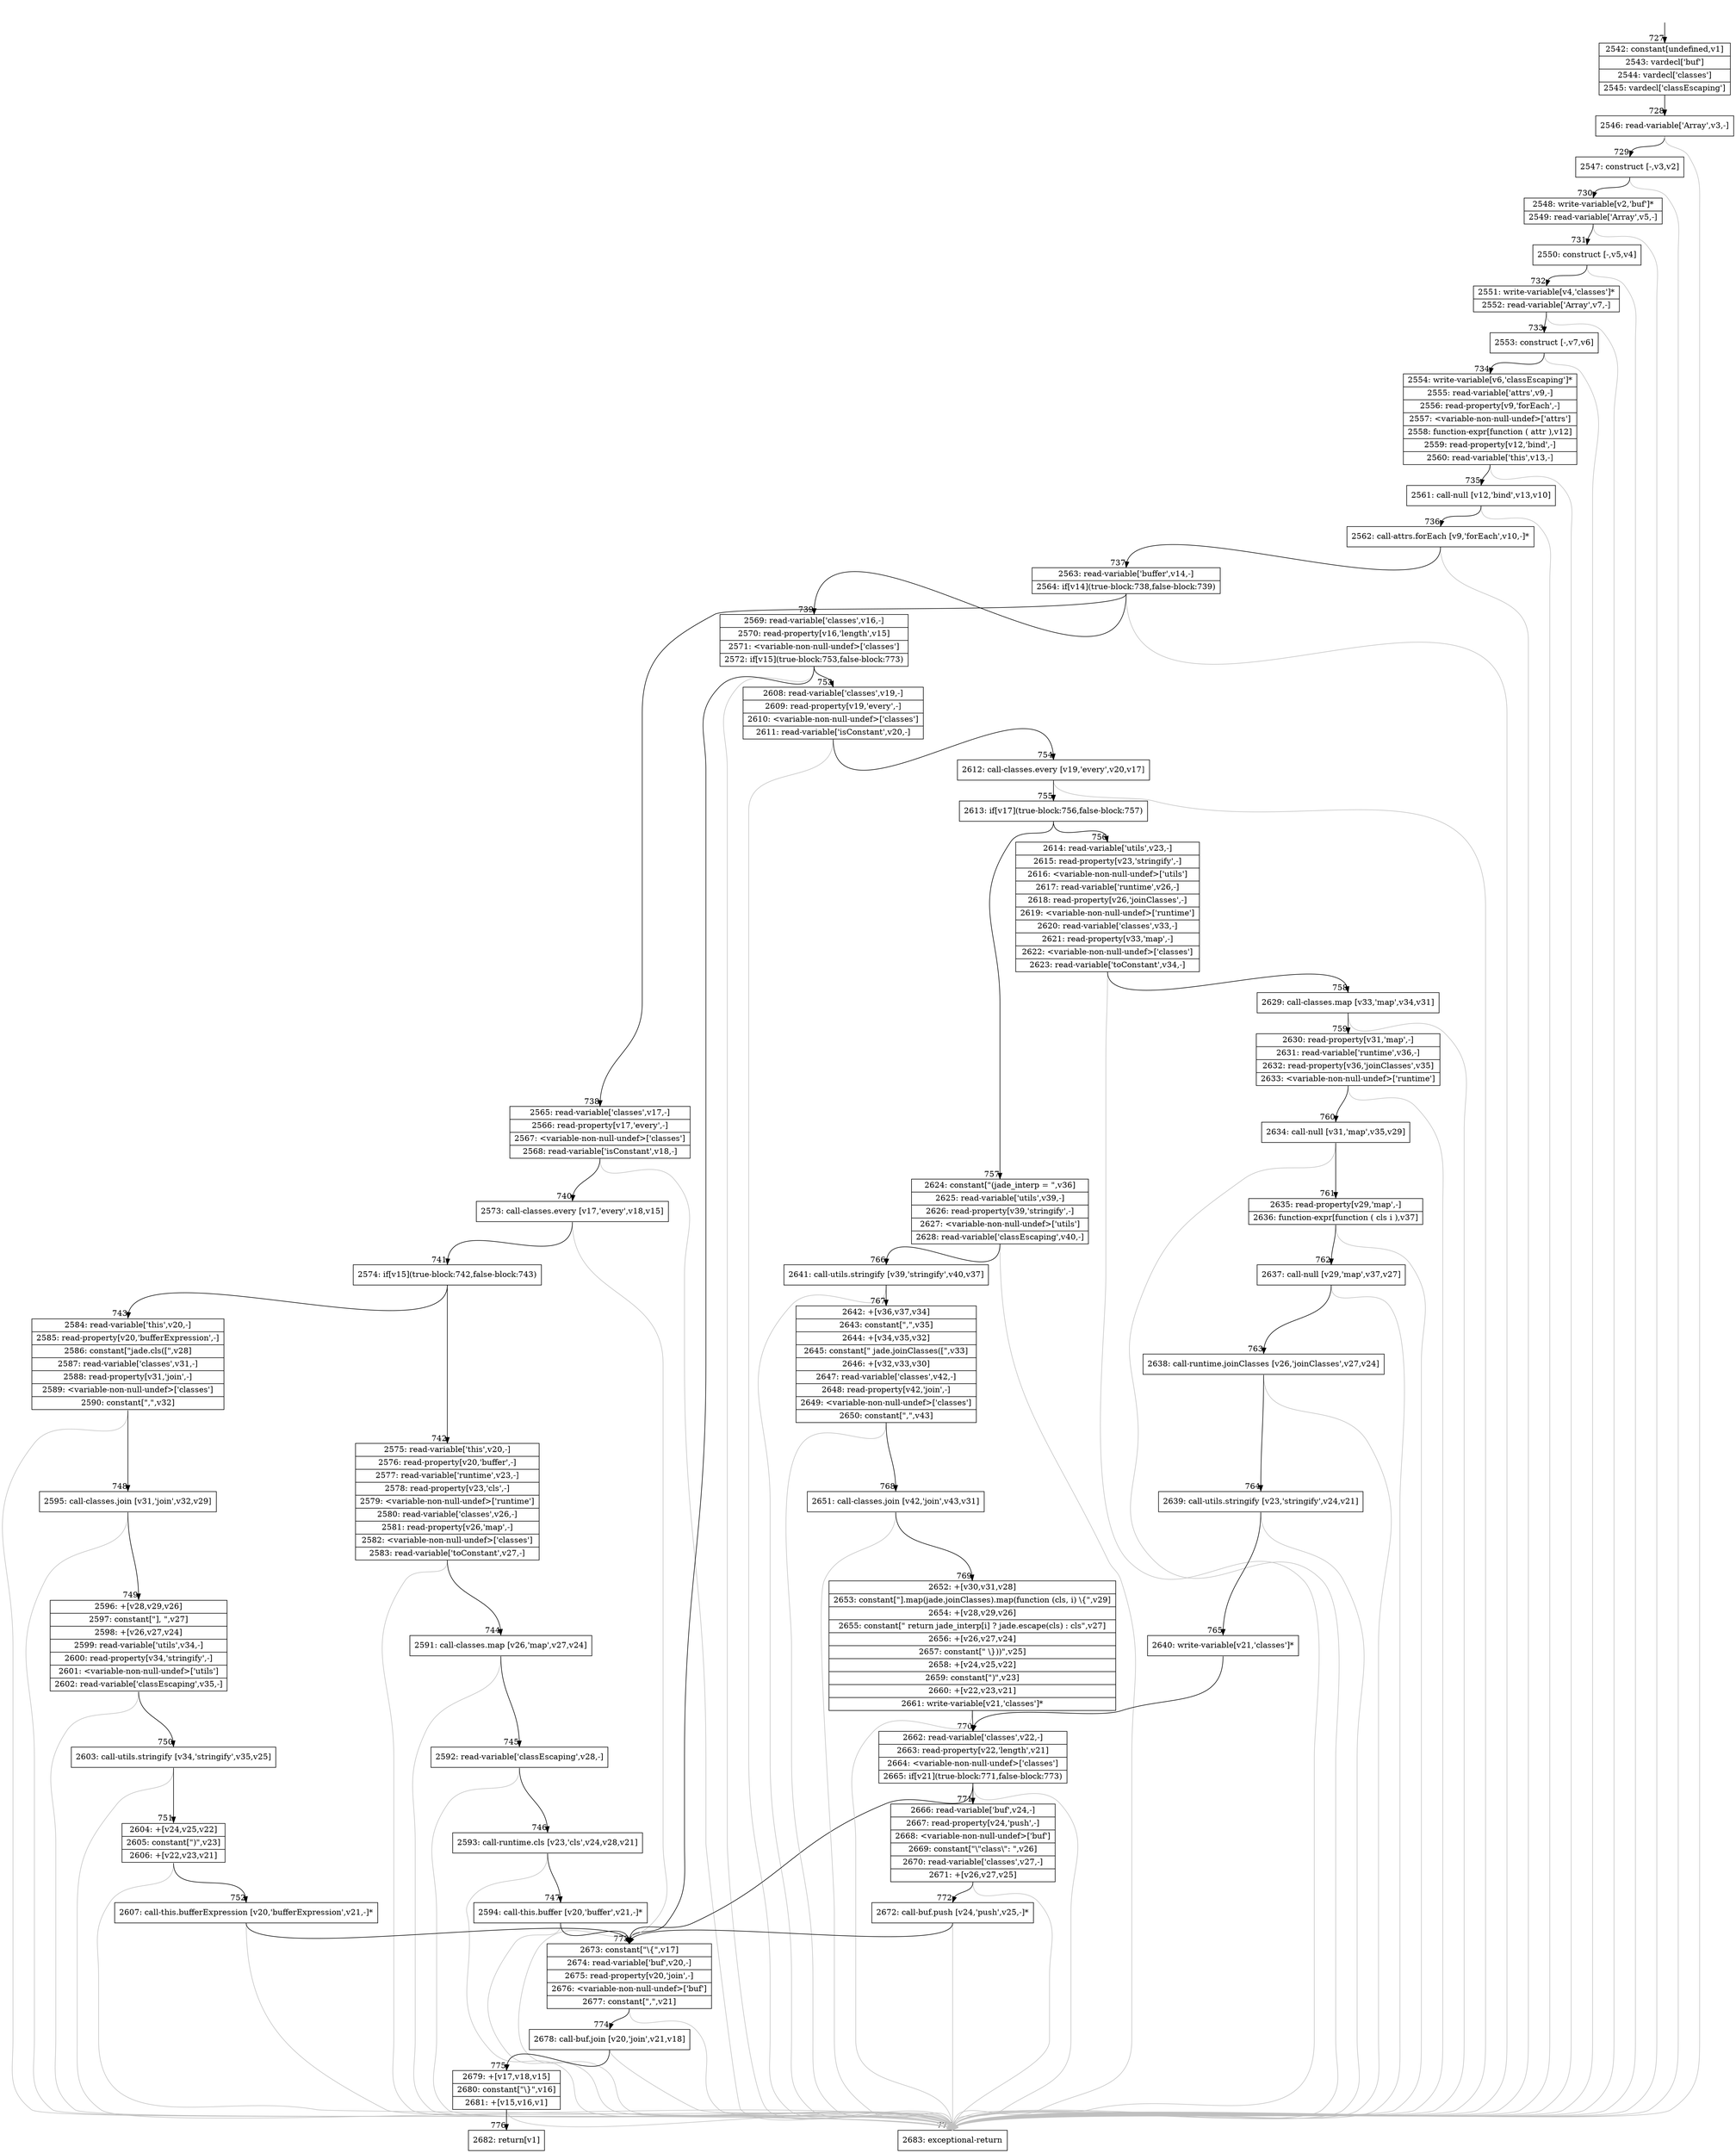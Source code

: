 digraph {
rankdir="TD"
BB_entry36[shape=none,label=""];
BB_entry36 -> BB727 [tailport=s, headport=n, headlabel="    727"]
BB727 [shape=record label="{2542: constant[undefined,v1]|2543: vardecl['buf']|2544: vardecl['classes']|2545: vardecl['classEscaping']}" ] 
BB727 -> BB728 [tailport=s, headport=n, headlabel="      728"]
BB728 [shape=record label="{2546: read-variable['Array',v3,-]}" ] 
BB728 -> BB729 [tailport=s, headport=n, headlabel="      729"]
BB728 -> BB777 [tailport=s, headport=n, color=gray, headlabel="      777"]
BB729 [shape=record label="{2547: construct [-,v3,v2]}" ] 
BB729 -> BB730 [tailport=s, headport=n, headlabel="      730"]
BB729 -> BB777 [tailport=s, headport=n, color=gray]
BB730 [shape=record label="{2548: write-variable[v2,'buf']*|2549: read-variable['Array',v5,-]}" ] 
BB730 -> BB731 [tailport=s, headport=n, headlabel="      731"]
BB730 -> BB777 [tailport=s, headport=n, color=gray]
BB731 [shape=record label="{2550: construct [-,v5,v4]}" ] 
BB731 -> BB732 [tailport=s, headport=n, headlabel="      732"]
BB731 -> BB777 [tailport=s, headport=n, color=gray]
BB732 [shape=record label="{2551: write-variable[v4,'classes']*|2552: read-variable['Array',v7,-]}" ] 
BB732 -> BB733 [tailport=s, headport=n, headlabel="      733"]
BB732 -> BB777 [tailport=s, headport=n, color=gray]
BB733 [shape=record label="{2553: construct [-,v7,v6]}" ] 
BB733 -> BB734 [tailport=s, headport=n, headlabel="      734"]
BB733 -> BB777 [tailport=s, headport=n, color=gray]
BB734 [shape=record label="{2554: write-variable[v6,'classEscaping']*|2555: read-variable['attrs',v9,-]|2556: read-property[v9,'forEach',-]|2557: \<variable-non-null-undef\>['attrs']|2558: function-expr[function ( attr ),v12]|2559: read-property[v12,'bind',-]|2560: read-variable['this',v13,-]}" ] 
BB734 -> BB735 [tailport=s, headport=n, headlabel="      735"]
BB734 -> BB777 [tailport=s, headport=n, color=gray]
BB735 [shape=record label="{2561: call-null [v12,'bind',v13,v10]}" ] 
BB735 -> BB736 [tailport=s, headport=n, headlabel="      736"]
BB735 -> BB777 [tailport=s, headport=n, color=gray]
BB736 [shape=record label="{2562: call-attrs.forEach [v9,'forEach',v10,-]*}" ] 
BB736 -> BB737 [tailport=s, headport=n, headlabel="      737"]
BB736 -> BB777 [tailport=s, headport=n, color=gray]
BB737 [shape=record label="{2563: read-variable['buffer',v14,-]|2564: if[v14](true-block:738,false-block:739)}" ] 
BB737 -> BB738 [tailport=s, headport=n, headlabel="      738"]
BB737 -> BB739 [tailport=s, headport=n, headlabel="      739"]
BB737 -> BB777 [tailport=s, headport=n, color=gray]
BB738 [shape=record label="{2565: read-variable['classes',v17,-]|2566: read-property[v17,'every',-]|2567: \<variable-non-null-undef\>['classes']|2568: read-variable['isConstant',v18,-]}" ] 
BB738 -> BB740 [tailport=s, headport=n, headlabel="      740"]
BB738 -> BB777 [tailport=s, headport=n, color=gray]
BB739 [shape=record label="{2569: read-variable['classes',v16,-]|2570: read-property[v16,'length',v15]|2571: \<variable-non-null-undef\>['classes']|2572: if[v15](true-block:753,false-block:773)}" ] 
BB739 -> BB753 [tailport=s, headport=n, headlabel="      753"]
BB739 -> BB773 [tailport=s, headport=n, headlabel="      773"]
BB739 -> BB777 [tailport=s, headport=n, color=gray]
BB740 [shape=record label="{2573: call-classes.every [v17,'every',v18,v15]}" ] 
BB740 -> BB741 [tailport=s, headport=n, headlabel="      741"]
BB740 -> BB777 [tailport=s, headport=n, color=gray]
BB741 [shape=record label="{2574: if[v15](true-block:742,false-block:743)}" ] 
BB741 -> BB742 [tailport=s, headport=n, headlabel="      742"]
BB741 -> BB743 [tailport=s, headport=n, headlabel="      743"]
BB742 [shape=record label="{2575: read-variable['this',v20,-]|2576: read-property[v20,'buffer',-]|2577: read-variable['runtime',v23,-]|2578: read-property[v23,'cls',-]|2579: \<variable-non-null-undef\>['runtime']|2580: read-variable['classes',v26,-]|2581: read-property[v26,'map',-]|2582: \<variable-non-null-undef\>['classes']|2583: read-variable['toConstant',v27,-]}" ] 
BB742 -> BB744 [tailport=s, headport=n, headlabel="      744"]
BB742 -> BB777 [tailport=s, headport=n, color=gray]
BB743 [shape=record label="{2584: read-variable['this',v20,-]|2585: read-property[v20,'bufferExpression',-]|2586: constant[\"jade.cls([\",v28]|2587: read-variable['classes',v31,-]|2588: read-property[v31,'join',-]|2589: \<variable-non-null-undef\>['classes']|2590: constant[\",\",v32]}" ] 
BB743 -> BB748 [tailport=s, headport=n, headlabel="      748"]
BB743 -> BB777 [tailport=s, headport=n, color=gray]
BB744 [shape=record label="{2591: call-classes.map [v26,'map',v27,v24]}" ] 
BB744 -> BB745 [tailport=s, headport=n, headlabel="      745"]
BB744 -> BB777 [tailport=s, headport=n, color=gray]
BB745 [shape=record label="{2592: read-variable['classEscaping',v28,-]}" ] 
BB745 -> BB746 [tailport=s, headport=n, headlabel="      746"]
BB745 -> BB777 [tailport=s, headport=n, color=gray]
BB746 [shape=record label="{2593: call-runtime.cls [v23,'cls',v24,v28,v21]}" ] 
BB746 -> BB747 [tailport=s, headport=n, headlabel="      747"]
BB746 -> BB777 [tailport=s, headport=n, color=gray]
BB747 [shape=record label="{2594: call-this.buffer [v20,'buffer',v21,-]*}" ] 
BB747 -> BB773 [tailport=s, headport=n]
BB747 -> BB777 [tailport=s, headport=n, color=gray]
BB748 [shape=record label="{2595: call-classes.join [v31,'join',v32,v29]}" ] 
BB748 -> BB749 [tailport=s, headport=n, headlabel="      749"]
BB748 -> BB777 [tailport=s, headport=n, color=gray]
BB749 [shape=record label="{2596: +[v28,v29,v26]|2597: constant[\"], \",v27]|2598: +[v26,v27,v24]|2599: read-variable['utils',v34,-]|2600: read-property[v34,'stringify',-]|2601: \<variable-non-null-undef\>['utils']|2602: read-variable['classEscaping',v35,-]}" ] 
BB749 -> BB750 [tailport=s, headport=n, headlabel="      750"]
BB749 -> BB777 [tailport=s, headport=n, color=gray]
BB750 [shape=record label="{2603: call-utils.stringify [v34,'stringify',v35,v25]}" ] 
BB750 -> BB751 [tailport=s, headport=n, headlabel="      751"]
BB750 -> BB777 [tailport=s, headport=n, color=gray]
BB751 [shape=record label="{2604: +[v24,v25,v22]|2605: constant[\")\",v23]|2606: +[v22,v23,v21]}" ] 
BB751 -> BB752 [tailport=s, headport=n, headlabel="      752"]
BB751 -> BB777 [tailport=s, headport=n, color=gray]
BB752 [shape=record label="{2607: call-this.bufferExpression [v20,'bufferExpression',v21,-]*}" ] 
BB752 -> BB773 [tailport=s, headport=n]
BB752 -> BB777 [tailport=s, headport=n, color=gray]
BB753 [shape=record label="{2608: read-variable['classes',v19,-]|2609: read-property[v19,'every',-]|2610: \<variable-non-null-undef\>['classes']|2611: read-variable['isConstant',v20,-]}" ] 
BB753 -> BB754 [tailport=s, headport=n, headlabel="      754"]
BB753 -> BB777 [tailport=s, headport=n, color=gray]
BB754 [shape=record label="{2612: call-classes.every [v19,'every',v20,v17]}" ] 
BB754 -> BB755 [tailport=s, headport=n, headlabel="      755"]
BB754 -> BB777 [tailport=s, headport=n, color=gray]
BB755 [shape=record label="{2613: if[v17](true-block:756,false-block:757)}" ] 
BB755 -> BB756 [tailport=s, headport=n, headlabel="      756"]
BB755 -> BB757 [tailport=s, headport=n, headlabel="      757"]
BB756 [shape=record label="{2614: read-variable['utils',v23,-]|2615: read-property[v23,'stringify',-]|2616: \<variable-non-null-undef\>['utils']|2617: read-variable['runtime',v26,-]|2618: read-property[v26,'joinClasses',-]|2619: \<variable-non-null-undef\>['runtime']|2620: read-variable['classes',v33,-]|2621: read-property[v33,'map',-]|2622: \<variable-non-null-undef\>['classes']|2623: read-variable['toConstant',v34,-]}" ] 
BB756 -> BB758 [tailport=s, headport=n, headlabel="      758"]
BB756 -> BB777 [tailport=s, headport=n, color=gray]
BB757 [shape=record label="{2624: constant[\"(jade_interp = \",v36]|2625: read-variable['utils',v39,-]|2626: read-property[v39,'stringify',-]|2627: \<variable-non-null-undef\>['utils']|2628: read-variable['classEscaping',v40,-]}" ] 
BB757 -> BB766 [tailport=s, headport=n, headlabel="      766"]
BB757 -> BB777 [tailport=s, headport=n, color=gray]
BB758 [shape=record label="{2629: call-classes.map [v33,'map',v34,v31]}" ] 
BB758 -> BB759 [tailport=s, headport=n, headlabel="      759"]
BB758 -> BB777 [tailport=s, headport=n, color=gray]
BB759 [shape=record label="{2630: read-property[v31,'map',-]|2631: read-variable['runtime',v36,-]|2632: read-property[v36,'joinClasses',v35]|2633: \<variable-non-null-undef\>['runtime']}" ] 
BB759 -> BB760 [tailport=s, headport=n, headlabel="      760"]
BB759 -> BB777 [tailport=s, headport=n, color=gray]
BB760 [shape=record label="{2634: call-null [v31,'map',v35,v29]}" ] 
BB760 -> BB761 [tailport=s, headport=n, headlabel="      761"]
BB760 -> BB777 [tailport=s, headport=n, color=gray]
BB761 [shape=record label="{2635: read-property[v29,'map',-]|2636: function-expr[function ( cls i ),v37]}" ] 
BB761 -> BB762 [tailport=s, headport=n, headlabel="      762"]
BB761 -> BB777 [tailport=s, headport=n, color=gray]
BB762 [shape=record label="{2637: call-null [v29,'map',v37,v27]}" ] 
BB762 -> BB763 [tailport=s, headport=n, headlabel="      763"]
BB762 -> BB777 [tailport=s, headport=n, color=gray]
BB763 [shape=record label="{2638: call-runtime.joinClasses [v26,'joinClasses',v27,v24]}" ] 
BB763 -> BB764 [tailport=s, headport=n, headlabel="      764"]
BB763 -> BB777 [tailport=s, headport=n, color=gray]
BB764 [shape=record label="{2639: call-utils.stringify [v23,'stringify',v24,v21]}" ] 
BB764 -> BB765 [tailport=s, headport=n, headlabel="      765"]
BB764 -> BB777 [tailport=s, headport=n, color=gray]
BB765 [shape=record label="{2640: write-variable[v21,'classes']*}" ] 
BB765 -> BB770 [tailport=s, headport=n, headlabel="      770"]
BB766 [shape=record label="{2641: call-utils.stringify [v39,'stringify',v40,v37]}" ] 
BB766 -> BB767 [tailport=s, headport=n, headlabel="      767"]
BB766 -> BB777 [tailport=s, headport=n, color=gray]
BB767 [shape=record label="{2642: +[v36,v37,v34]|2643: constant[\",\",v35]|2644: +[v34,v35,v32]|2645: constant[\" jade.joinClasses([\",v33]|2646: +[v32,v33,v30]|2647: read-variable['classes',v42,-]|2648: read-property[v42,'join',-]|2649: \<variable-non-null-undef\>['classes']|2650: constant[\",\",v43]}" ] 
BB767 -> BB768 [tailport=s, headport=n, headlabel="      768"]
BB767 -> BB777 [tailport=s, headport=n, color=gray]
BB768 [shape=record label="{2651: call-classes.join [v42,'join',v43,v31]}" ] 
BB768 -> BB769 [tailport=s, headport=n, headlabel="      769"]
BB768 -> BB777 [tailport=s, headport=n, color=gray]
BB769 [shape=record label="{2652: +[v30,v31,v28]|2653: constant[\"].map(jade.joinClasses).map(function (cls, i) \\\{\",v29]|2654: +[v28,v29,v26]|2655: constant[\"   return jade_interp[i] ? jade.escape(cls) : cls\",v27]|2656: +[v26,v27,v24]|2657: constant[\" \\\}))\",v25]|2658: +[v24,v25,v22]|2659: constant[\")\",v23]|2660: +[v22,v23,v21]|2661: write-variable[v21,'classes']*}" ] 
BB769 -> BB770 [tailport=s, headport=n]
BB769 -> BB777 [tailport=s, headport=n, color=gray]
BB770 [shape=record label="{2662: read-variable['classes',v22,-]|2663: read-property[v22,'length',v21]|2664: \<variable-non-null-undef\>['classes']|2665: if[v21](true-block:771,false-block:773)}" ] 
BB770 -> BB771 [tailport=s, headport=n, headlabel="      771"]
BB770 -> BB773 [tailport=s, headport=n]
BB770 -> BB777 [tailport=s, headport=n, color=gray]
BB771 [shape=record label="{2666: read-variable['buf',v24,-]|2667: read-property[v24,'push',-]|2668: \<variable-non-null-undef\>['buf']|2669: constant[\"\\\"class\\\": \",v26]|2670: read-variable['classes',v27,-]|2671: +[v26,v27,v25]}" ] 
BB771 -> BB772 [tailport=s, headport=n, headlabel="      772"]
BB771 -> BB777 [tailport=s, headport=n, color=gray]
BB772 [shape=record label="{2672: call-buf.push [v24,'push',v25,-]*}" ] 
BB772 -> BB773 [tailport=s, headport=n]
BB772 -> BB777 [tailport=s, headport=n, color=gray]
BB773 [shape=record label="{2673: constant[\"\\\{\",v17]|2674: read-variable['buf',v20,-]|2675: read-property[v20,'join',-]|2676: \<variable-non-null-undef\>['buf']|2677: constant[\",\",v21]}" ] 
BB773 -> BB774 [tailport=s, headport=n, headlabel="      774"]
BB773 -> BB777 [tailport=s, headport=n, color=gray]
BB774 [shape=record label="{2678: call-buf.join [v20,'join',v21,v18]}" ] 
BB774 -> BB775 [tailport=s, headport=n, headlabel="      775"]
BB774 -> BB777 [tailport=s, headport=n, color=gray]
BB775 [shape=record label="{2679: +[v17,v18,v15]|2680: constant[\"\\\}\",v16]|2681: +[v15,v16,v1]}" ] 
BB775 -> BB776 [tailport=s, headport=n, headlabel="      776"]
BB775 -> BB777 [tailport=s, headport=n, color=gray]
BB776 [shape=record label="{2682: return[v1]}" ] 
BB777 [shape=record label="{2683: exceptional-return}" ] 
//#$~ 720
}
